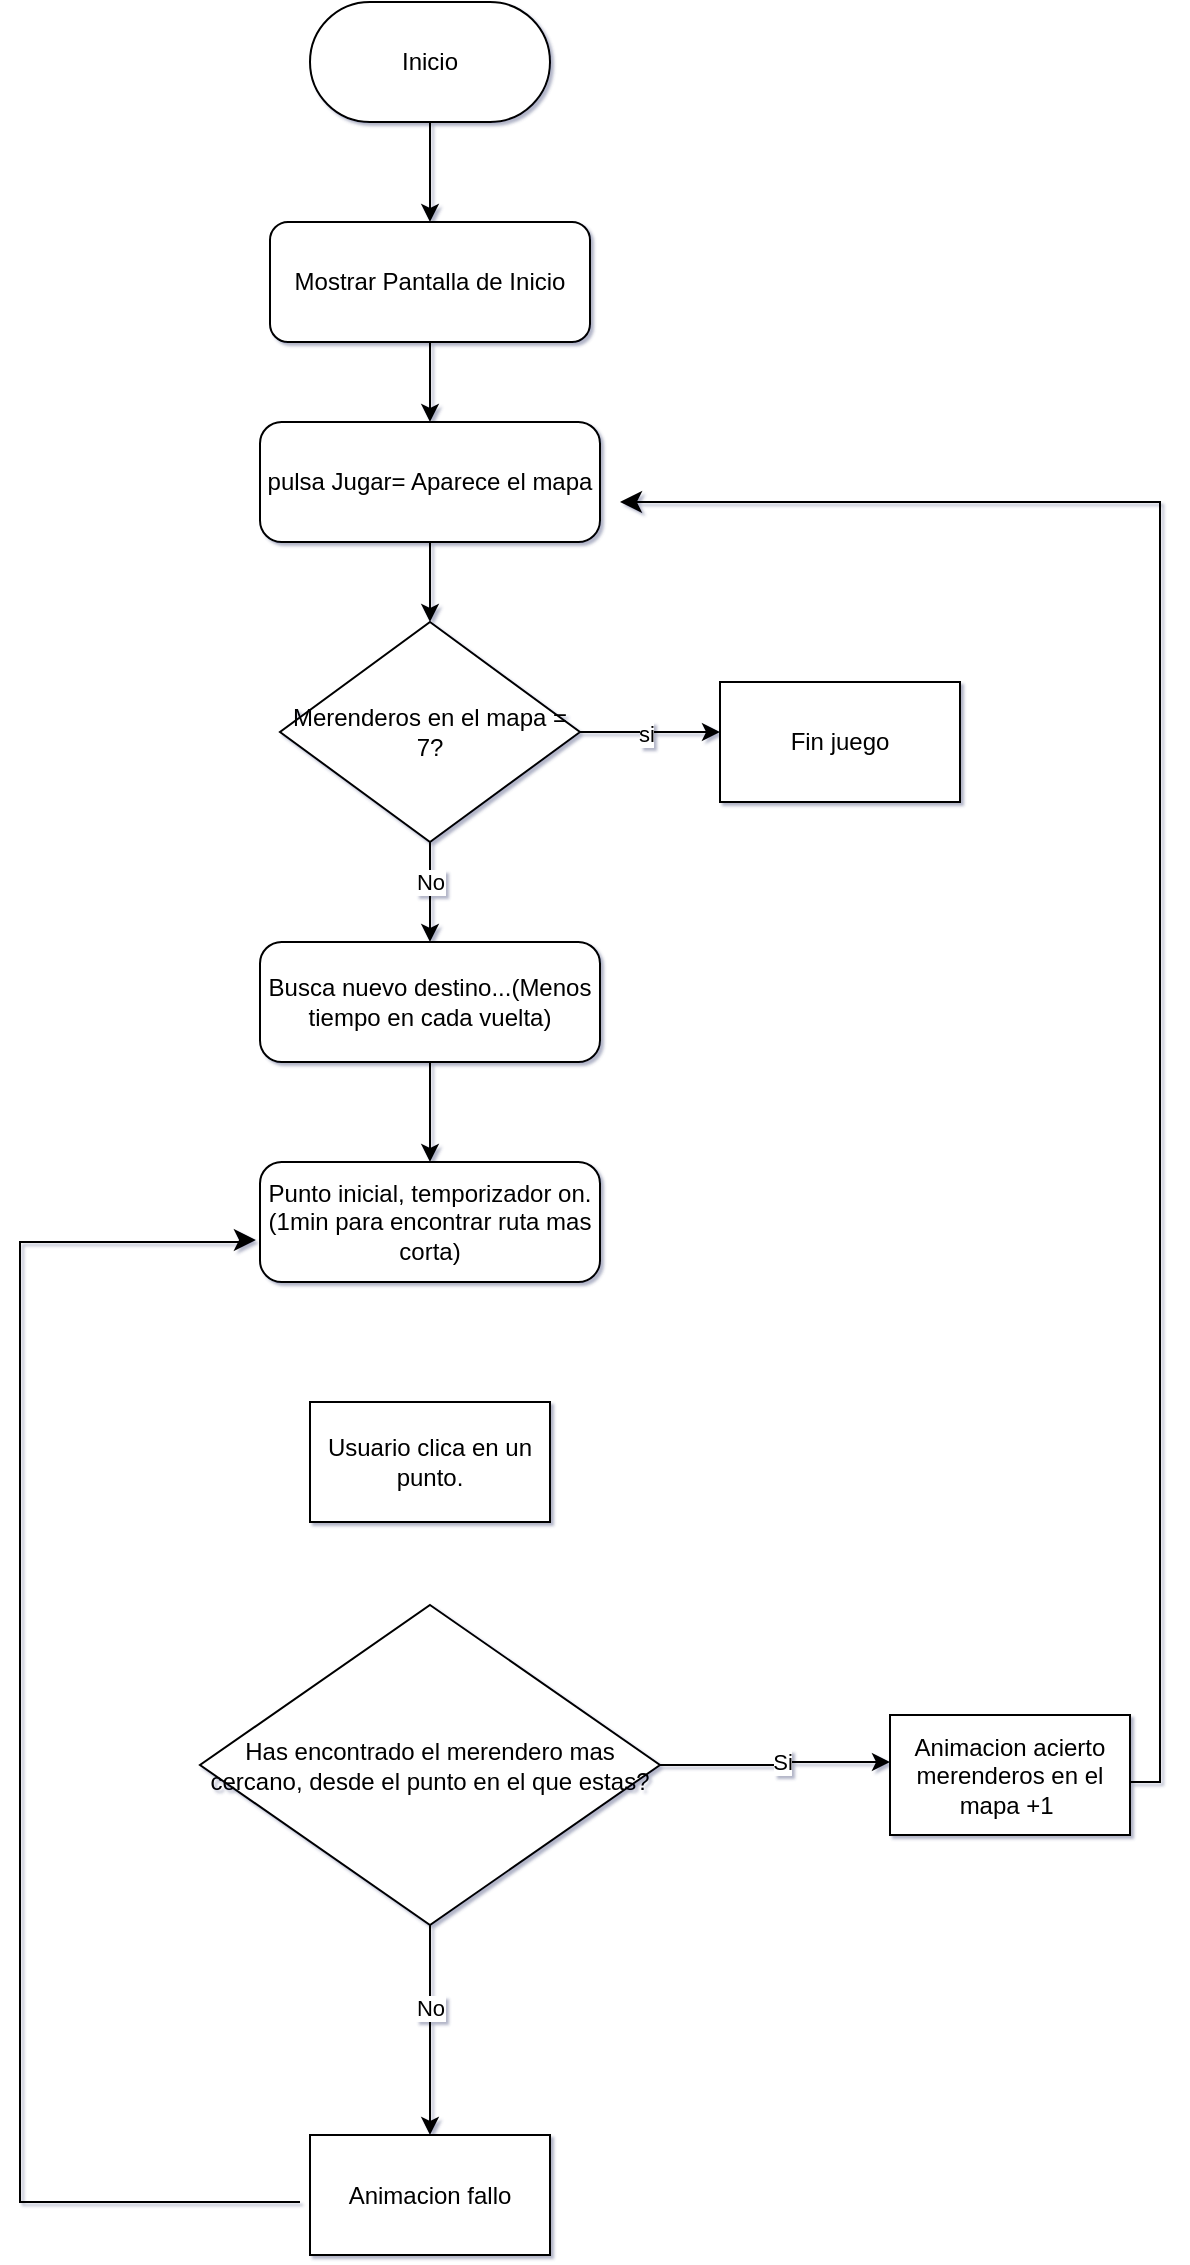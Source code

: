 <mxfile version="28.2.7">
  <diagram id="Q4QBxGeqIHFR6jYlbc0q" name="Página-2">
    <mxGraphModel dx="1426" dy="829" grid="1" gridSize="10" guides="1" tooltips="1" connect="1" arrows="1" fold="1" page="1" pageScale="1" pageWidth="850" pageHeight="1100" background="none" math="0" shadow="1">
      <root>
        <mxCell id="0" />
        <mxCell id="1" parent="0" />
        <mxCell id="Vlg3iLh1R5I2xbuOtOay-5" value="" style="edgeStyle=orthogonalEdgeStyle;rounded=0;orthogonalLoop=1;jettySize=auto;html=1;" parent="1" source="Vlg3iLh1R5I2xbuOtOay-2" edge="1">
          <mxGeometry relative="1" as="geometry">
            <mxPoint x="425" y="170" as="targetPoint" />
          </mxGeometry>
        </mxCell>
        <mxCell id="Vlg3iLh1R5I2xbuOtOay-2" value="Inicio" style="rounded=1;whiteSpace=wrap;html=1;arcSize=50;" parent="1" vertex="1">
          <mxGeometry x="365" y="60" width="120" height="60" as="geometry" />
        </mxCell>
        <mxCell id="VbW5tq2w8jn3cU9BZnu--2" value="" style="edgeStyle=orthogonalEdgeStyle;rounded=0;orthogonalLoop=1;jettySize=auto;html=1;" parent="1" source="93jaiirE2yQhH3_XtG_b-1" edge="1">
          <mxGeometry relative="1" as="geometry">
            <mxPoint x="425" y="270" as="targetPoint" />
          </mxGeometry>
        </mxCell>
        <mxCell id="93jaiirE2yQhH3_XtG_b-1" value="Mostrar Pantalla de Inicio" style="rounded=1;whiteSpace=wrap;html=1;" parent="1" vertex="1">
          <mxGeometry x="345" y="170" width="160" height="60" as="geometry" />
        </mxCell>
        <mxCell id="5z9zPPuiBkrEevhDaVxB-2" value="" style="edgeStyle=orthogonalEdgeStyle;rounded=0;orthogonalLoop=1;jettySize=auto;html=1;" parent="1" source="VbW5tq2w8jn3cU9BZnu--3" target="5z9zPPuiBkrEevhDaVxB-1" edge="1">
          <mxGeometry relative="1" as="geometry" />
        </mxCell>
        <mxCell id="VbW5tq2w8jn3cU9BZnu--3" value="pulsa Jugar= Aparece el mapa" style="rounded=1;whiteSpace=wrap;html=1;arcSize=18;" parent="1" vertex="1">
          <mxGeometry x="340" y="270" width="170" height="60" as="geometry" />
        </mxCell>
        <mxCell id="KAAMTj5GqBHMXzCv8Y2F-2" value="" style="edgeStyle=orthogonalEdgeStyle;rounded=0;orthogonalLoop=1;jettySize=auto;html=1;" parent="1" source="5z9zPPuiBkrEevhDaVxB-1" target="KAAMTj5GqBHMXzCv8Y2F-1" edge="1">
          <mxGeometry relative="1" as="geometry">
            <Array as="points">
              <mxPoint x="560" y="425" />
              <mxPoint x="560" y="425" />
            </Array>
          </mxGeometry>
        </mxCell>
        <mxCell id="KAAMTj5GqBHMXzCv8Y2F-3" value="si" style="edgeLabel;html=1;align=center;verticalAlign=middle;resizable=0;points=[];" parent="KAAMTj5GqBHMXzCv8Y2F-2" vertex="1" connectable="0">
          <mxGeometry x="-0.075" y="-1" relative="1" as="geometry">
            <mxPoint as="offset" />
          </mxGeometry>
        </mxCell>
        <mxCell id="feOs5vPlTpD0dQNQKRj9-2" value="" style="edgeStyle=orthogonalEdgeStyle;rounded=0;orthogonalLoop=1;jettySize=auto;html=1;" parent="1" source="5z9zPPuiBkrEevhDaVxB-1" target="feOs5vPlTpD0dQNQKRj9-1" edge="1">
          <mxGeometry relative="1" as="geometry" />
        </mxCell>
        <mxCell id="feOs5vPlTpD0dQNQKRj9-3" value="No" style="edgeLabel;html=1;align=center;verticalAlign=middle;resizable=0;points=[];" parent="feOs5vPlTpD0dQNQKRj9-2" vertex="1" connectable="0">
          <mxGeometry x="-0.2" relative="1" as="geometry">
            <mxPoint as="offset" />
          </mxGeometry>
        </mxCell>
        <mxCell id="5z9zPPuiBkrEevhDaVxB-1" value="&lt;div&gt;Merenderos en el mapa = 7?&lt;/div&gt;" style="rhombus;whiteSpace=wrap;html=1;" parent="1" vertex="1">
          <mxGeometry x="350" y="370" width="150" height="110" as="geometry" />
        </mxCell>
        <mxCell id="KAAMTj5GqBHMXzCv8Y2F-1" value="Fin juego" style="rounded=0;whiteSpace=wrap;html=1;" parent="1" vertex="1">
          <mxGeometry x="570" y="400" width="120" height="60" as="geometry" />
        </mxCell>
        <mxCell id="mu6Bjwaw-pUEnkEDExVZ-2" value="" style="edgeStyle=orthogonalEdgeStyle;rounded=0;orthogonalLoop=1;jettySize=auto;html=1;" parent="1" source="feOs5vPlTpD0dQNQKRj9-1" target="mu6Bjwaw-pUEnkEDExVZ-1" edge="1">
          <mxGeometry relative="1" as="geometry" />
        </mxCell>
        <mxCell id="feOs5vPlTpD0dQNQKRj9-1" value="Busca nuevo destino...(Menos tiempo en cada vuelta)" style="rounded=1;whiteSpace=wrap;html=1;arcSize=18;" parent="1" vertex="1">
          <mxGeometry x="340" y="530" width="170" height="60" as="geometry" />
        </mxCell>
        <mxCell id="mu6Bjwaw-pUEnkEDExVZ-1" value="Punto inicial, temporizador on. (1min para encontrar ruta mas corta)" style="rounded=1;whiteSpace=wrap;html=1;arcSize=18;" parent="1" vertex="1">
          <mxGeometry x="340" y="640" width="170" height="60" as="geometry" />
        </mxCell>
        <mxCell id="5UVrcuLRuCLuv7ul9PID-2" value="" style="edgeStyle=orthogonalEdgeStyle;rounded=0;orthogonalLoop=1;jettySize=auto;html=1;" parent="1" source="O2iR-hfBbtfBcZPCTxSD-3" target="5UVrcuLRuCLuv7ul9PID-1" edge="1">
          <mxGeometry relative="1" as="geometry" />
        </mxCell>
        <mxCell id="5UVrcuLRuCLuv7ul9PID-3" value="No" style="edgeLabel;html=1;align=center;verticalAlign=middle;resizable=0;points=[];" parent="5UVrcuLRuCLuv7ul9PID-2" vertex="1" connectable="0">
          <mxGeometry x="-0.217" relative="1" as="geometry">
            <mxPoint as="offset" />
          </mxGeometry>
        </mxCell>
        <mxCell id="waUUcS2_HsFVmbUKGcBw-2" value="" style="edgeStyle=orthogonalEdgeStyle;rounded=0;orthogonalLoop=1;jettySize=auto;html=1;" parent="1" source="O2iR-hfBbtfBcZPCTxSD-3" target="waUUcS2_HsFVmbUKGcBw-1" edge="1">
          <mxGeometry relative="1" as="geometry">
            <Array as="points">
              <mxPoint x="598" y="942" />
              <mxPoint x="598" y="940" />
            </Array>
          </mxGeometry>
        </mxCell>
        <mxCell id="waUUcS2_HsFVmbUKGcBw-3" value="Si" style="edgeLabel;html=1;align=center;verticalAlign=middle;resizable=0;points=[];" parent="waUUcS2_HsFVmbUKGcBw-2" vertex="1" connectable="0">
          <mxGeometry x="0.072" relative="1" as="geometry">
            <mxPoint as="offset" />
          </mxGeometry>
        </mxCell>
        <mxCell id="O2iR-hfBbtfBcZPCTxSD-3" value="Has encontrado el merendero mas cercano, desde el punto en el que estas?" style="rhombus;whiteSpace=wrap;html=1;" parent="1" vertex="1">
          <mxGeometry x="310" y="861.5" width="230" height="160" as="geometry" />
        </mxCell>
        <mxCell id="GnChvgjkMiHKOFsApjif-6" style="edgeStyle=orthogonalEdgeStyle;rounded=0;orthogonalLoop=1;jettySize=auto;html=1;fontSize=12;startSize=8;endSize=8;entryX=-0.012;entryY=0.65;entryDx=0;entryDy=0;entryPerimeter=0;" edge="1" parent="1" target="mu6Bjwaw-pUEnkEDExVZ-1">
          <mxGeometry relative="1" as="geometry">
            <mxPoint x="360" y="1160" as="sourcePoint" />
            <mxPoint x="330" y="690" as="targetPoint" />
            <Array as="points">
              <mxPoint x="220" y="1160" />
              <mxPoint x="220" y="680" />
              <mxPoint x="330" y="680" />
              <mxPoint x="330" y="679" />
            </Array>
          </mxGeometry>
        </mxCell>
        <mxCell id="5UVrcuLRuCLuv7ul9PID-1" value="Animacion fallo" style="whiteSpace=wrap;html=1;" parent="1" vertex="1">
          <mxGeometry x="365" y="1126.5" width="120" height="60" as="geometry" />
        </mxCell>
        <mxCell id="GnChvgjkMiHKOFsApjif-7" style="edgeStyle=orthogonalEdgeStyle;rounded=0;orthogonalLoop=1;jettySize=auto;html=1;fontSize=12;startSize=8;endSize=8;exitX=1;exitY=0.5;exitDx=0;exitDy=0;" edge="1" parent="1" source="waUUcS2_HsFVmbUKGcBw-1">
          <mxGeometry relative="1" as="geometry">
            <mxPoint x="520" y="310" as="targetPoint" />
            <mxPoint x="790" y="950" as="sourcePoint" />
            <Array as="points">
              <mxPoint x="775" y="950" />
              <mxPoint x="790" y="950" />
              <mxPoint x="790" y="310" />
            </Array>
          </mxGeometry>
        </mxCell>
        <mxCell id="waUUcS2_HsFVmbUKGcBw-1" value="Animacion acierto&lt;div&gt;merenderos en el mapa +1&amp;nbsp;&lt;/div&gt;" style="whiteSpace=wrap;html=1;" parent="1" vertex="1">
          <mxGeometry x="655" y="916.5" width="120" height="60" as="geometry" />
        </mxCell>
        <mxCell id="GnChvgjkMiHKOFsApjif-1" value="Usuario clica en un punto." style="rounded=0;whiteSpace=wrap;html=1;" vertex="1" parent="1">
          <mxGeometry x="365" y="760" width="120" height="60" as="geometry" />
        </mxCell>
      </root>
    </mxGraphModel>
  </diagram>
</mxfile>
